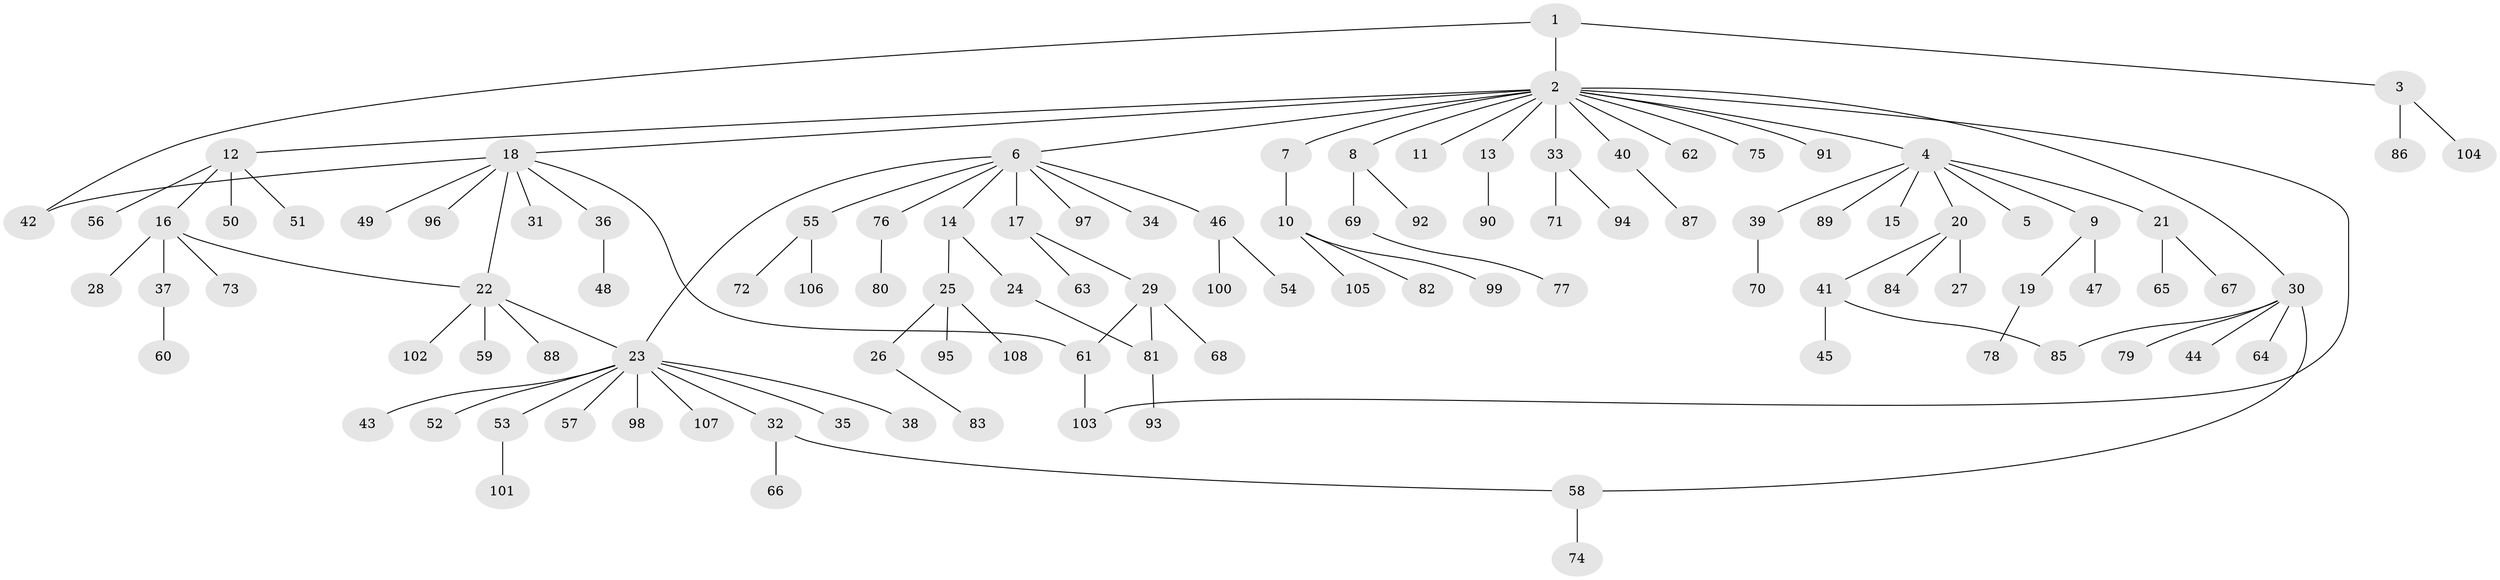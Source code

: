 // coarse degree distribution, {4: 0.05128205128205128, 16: 0.01282051282051282, 7: 0.02564102564102564, 8: 0.02564102564102564, 2: 0.1282051282051282, 1: 0.6538461538461539, 3: 0.0641025641025641, 5: 0.02564102564102564, 12: 0.01282051282051282}
// Generated by graph-tools (version 1.1) at 2025/41/03/06/25 10:41:51]
// undirected, 108 vertices, 115 edges
graph export_dot {
graph [start="1"]
  node [color=gray90,style=filled];
  1;
  2;
  3;
  4;
  5;
  6;
  7;
  8;
  9;
  10;
  11;
  12;
  13;
  14;
  15;
  16;
  17;
  18;
  19;
  20;
  21;
  22;
  23;
  24;
  25;
  26;
  27;
  28;
  29;
  30;
  31;
  32;
  33;
  34;
  35;
  36;
  37;
  38;
  39;
  40;
  41;
  42;
  43;
  44;
  45;
  46;
  47;
  48;
  49;
  50;
  51;
  52;
  53;
  54;
  55;
  56;
  57;
  58;
  59;
  60;
  61;
  62;
  63;
  64;
  65;
  66;
  67;
  68;
  69;
  70;
  71;
  72;
  73;
  74;
  75;
  76;
  77;
  78;
  79;
  80;
  81;
  82;
  83;
  84;
  85;
  86;
  87;
  88;
  89;
  90;
  91;
  92;
  93;
  94;
  95;
  96;
  97;
  98;
  99;
  100;
  101;
  102;
  103;
  104;
  105;
  106;
  107;
  108;
  1 -- 2;
  1 -- 3;
  1 -- 42;
  2 -- 4;
  2 -- 6;
  2 -- 7;
  2 -- 8;
  2 -- 11;
  2 -- 12;
  2 -- 13;
  2 -- 18;
  2 -- 30;
  2 -- 33;
  2 -- 40;
  2 -- 62;
  2 -- 75;
  2 -- 91;
  2 -- 103;
  3 -- 86;
  3 -- 104;
  4 -- 5;
  4 -- 9;
  4 -- 15;
  4 -- 20;
  4 -- 21;
  4 -- 39;
  4 -- 89;
  6 -- 14;
  6 -- 17;
  6 -- 23;
  6 -- 34;
  6 -- 46;
  6 -- 55;
  6 -- 76;
  6 -- 97;
  7 -- 10;
  8 -- 69;
  8 -- 92;
  9 -- 19;
  9 -- 47;
  10 -- 82;
  10 -- 99;
  10 -- 105;
  12 -- 16;
  12 -- 50;
  12 -- 51;
  12 -- 56;
  13 -- 90;
  14 -- 24;
  14 -- 25;
  16 -- 22;
  16 -- 28;
  16 -- 37;
  16 -- 73;
  17 -- 29;
  17 -- 63;
  18 -- 22;
  18 -- 31;
  18 -- 36;
  18 -- 42;
  18 -- 49;
  18 -- 61;
  18 -- 96;
  19 -- 78;
  20 -- 27;
  20 -- 41;
  20 -- 84;
  21 -- 65;
  21 -- 67;
  22 -- 23;
  22 -- 59;
  22 -- 88;
  22 -- 102;
  23 -- 32;
  23 -- 35;
  23 -- 38;
  23 -- 43;
  23 -- 52;
  23 -- 53;
  23 -- 57;
  23 -- 98;
  23 -- 107;
  24 -- 81;
  25 -- 26;
  25 -- 95;
  25 -- 108;
  26 -- 83;
  29 -- 61;
  29 -- 68;
  29 -- 81;
  30 -- 44;
  30 -- 58;
  30 -- 64;
  30 -- 79;
  30 -- 85;
  32 -- 58;
  32 -- 66;
  33 -- 71;
  33 -- 94;
  36 -- 48;
  37 -- 60;
  39 -- 70;
  40 -- 87;
  41 -- 45;
  41 -- 85;
  46 -- 54;
  46 -- 100;
  53 -- 101;
  55 -- 72;
  55 -- 106;
  58 -- 74;
  61 -- 103;
  69 -- 77;
  76 -- 80;
  81 -- 93;
}
